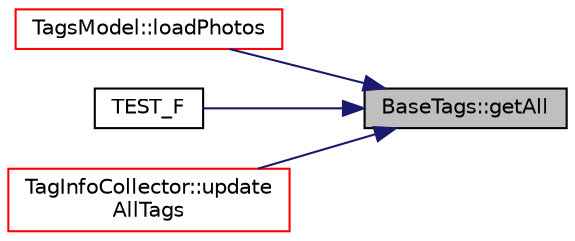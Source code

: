 digraph "BaseTags::getAll"
{
 // LATEX_PDF_SIZE
  edge [fontname="Helvetica",fontsize="10",labelfontname="Helvetica",labelfontsize="10"];
  node [fontname="Helvetica",fontsize="10",shape=record];
  rankdir="RL";
  Node1 [label="BaseTags::getAll",height=0.2,width=0.4,color="black", fillcolor="grey75", style="filled", fontcolor="black",tooltip="get list of all possible tag types"];
  Node1 -> Node2 [dir="back",color="midnightblue",fontsize="10",style="solid",fontname="Helvetica"];
  Node2 [label="TagsModel::loadPhotos",height=0.2,width=0.4,color="red", fillcolor="white", style="filled",URL="$class_tags_model.html#a005b3a8e153bcc5222505a189bcf95b5",tooltip=" "];
  Node1 -> Node5 [dir="back",color="midnightblue",fontsize="10",style="solid",fontname="Helvetica"];
  Node5 [label="TEST_F",height=0.2,width=0.4,color="black", fillcolor="white", style="filled",URL="$tag__info__collector__tests_8cpp.html#a88b608606734f79fc818bfc70989565a",tooltip=" "];
  Node1 -> Node6 [dir="back",color="midnightblue",fontsize="10",style="solid",fontname="Helvetica"];
  Node6 [label="TagInfoCollector::update\lAllTags",height=0.2,width=0.4,color="red", fillcolor="white", style="filled",URL="$class_tag_info_collector.html#aa99a183e321edaa603824bd547fafeb1",tooltip=" "];
}
